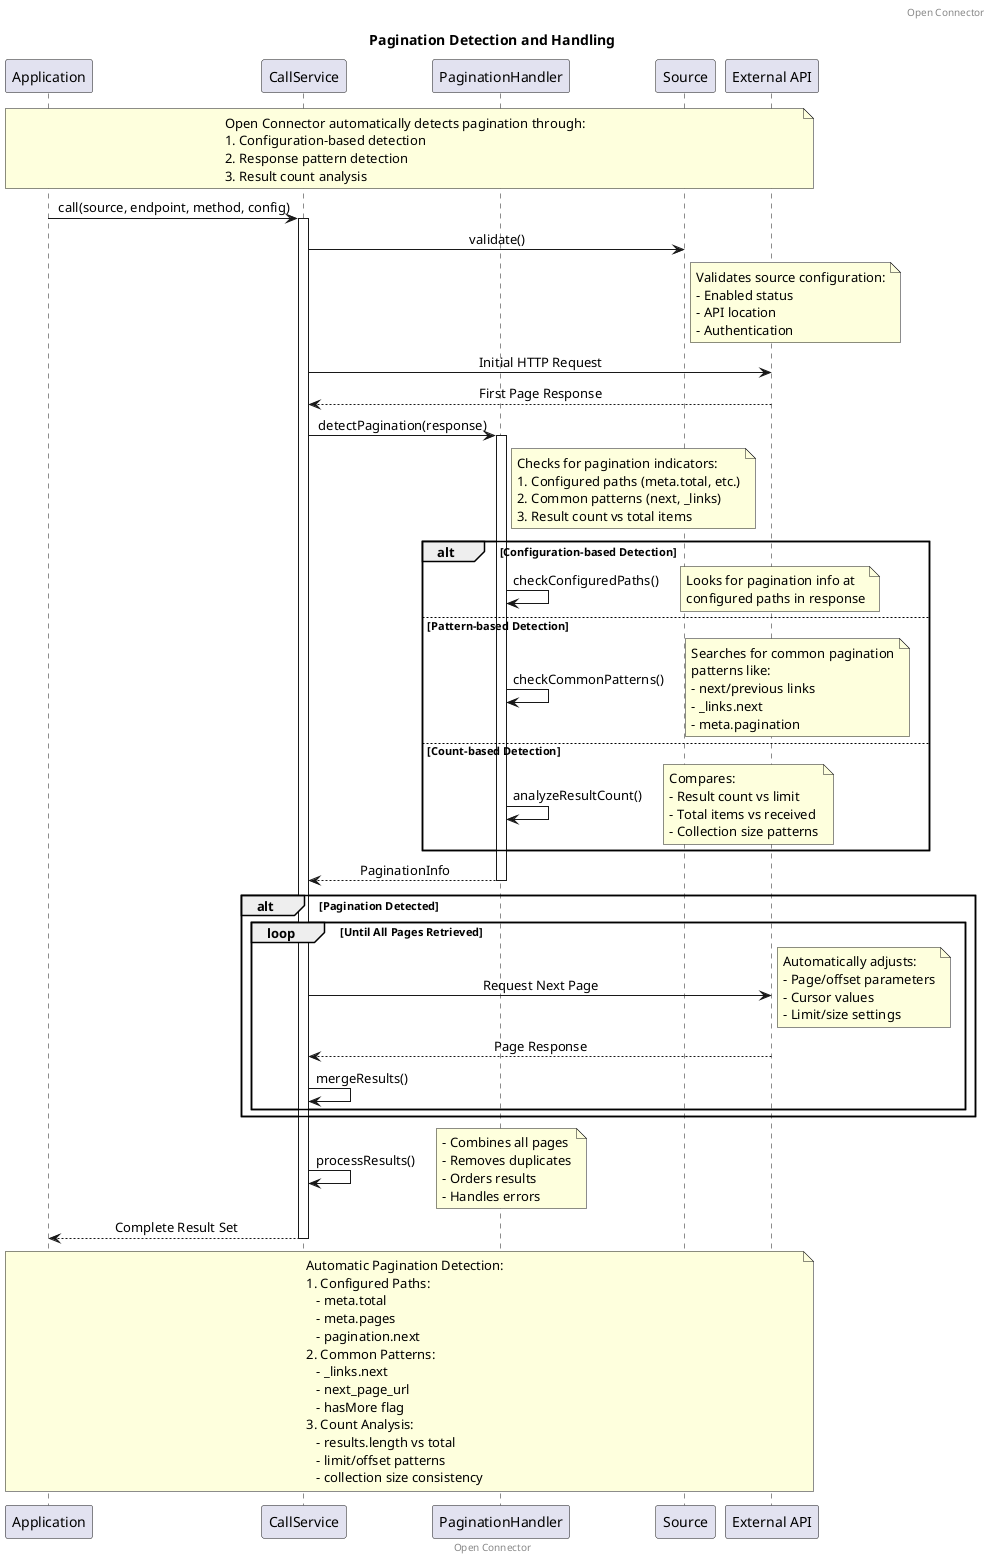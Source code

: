 @startuml
title Pagination Detection and Handling
footer: Open Connector
header: Open Connector

participant "Application" as App
participant "CallService" as CS
participant "PaginationHandler" as PH
participant "Source" as S
participant "External API" as API

skinparam sequenceMessageAlign center
skinparam responseMessageBelowArrow true

note over App, API
  Open Connector automatically detects pagination through:
  1. Configuration-based detection
  2. Response pattern detection
  3. Result count analysis
endnote

App -> CS: call(source, endpoint, method, config)
activate CS

CS -> S: validate()
note right of S
  Validates source configuration:
  - Enabled status
  - API location
  - Authentication
endnote

CS -> API: Initial HTTP Request
API --> CS: First Page Response

CS -> PH: detectPagination(response)
activate PH

note right of PH
  Checks for pagination indicators:
  1. Configured paths (meta.total, etc.)
  2. Common patterns (next, _links)
  3. Result count vs total items
endnote

alt Configuration-based Detection
    PH -> PH: checkConfiguredPaths()
    note right
      Looks for pagination info at
      configured paths in response
    endnote
else Pattern-based Detection
    PH -> PH: checkCommonPatterns()
    note right
      Searches for common pagination
      patterns like:
      - next/previous links
      - _links.next
      - meta.pagination
    endnote
else Count-based Detection
    PH -> PH: analyzeResultCount()
    note right
      Compares:
      - Result count vs limit
      - Total items vs received
      - Collection size patterns
    endnote
end

PH --> CS: PaginationInfo
deactivate PH

alt Pagination Detected
    loop Until All Pages Retrieved
        CS -> API: Request Next Page
        note right
          Automatically adjusts:
          - Page/offset parameters
          - Cursor values
          - Limit/size settings
        endnote
        API --> CS: Page Response
        CS -> CS: mergeResults()
    end
end

CS -> CS: processResults()
note right
  - Combines all pages
  - Removes duplicates
  - Orders results
  - Handles errors
endnote

CS --> App: Complete Result Set
deactivate CS

note over App, API
  Automatic Pagination Detection:
  1. Configured Paths:
     - meta.total
     - meta.pages
     - pagination.next
  2. Common Patterns:
     - _links.next
     - next_page_url
     - hasMore flag
  3. Count Analysis:
     - results.length vs total
     - limit/offset patterns
     - collection size consistency
endnote

@enduml
